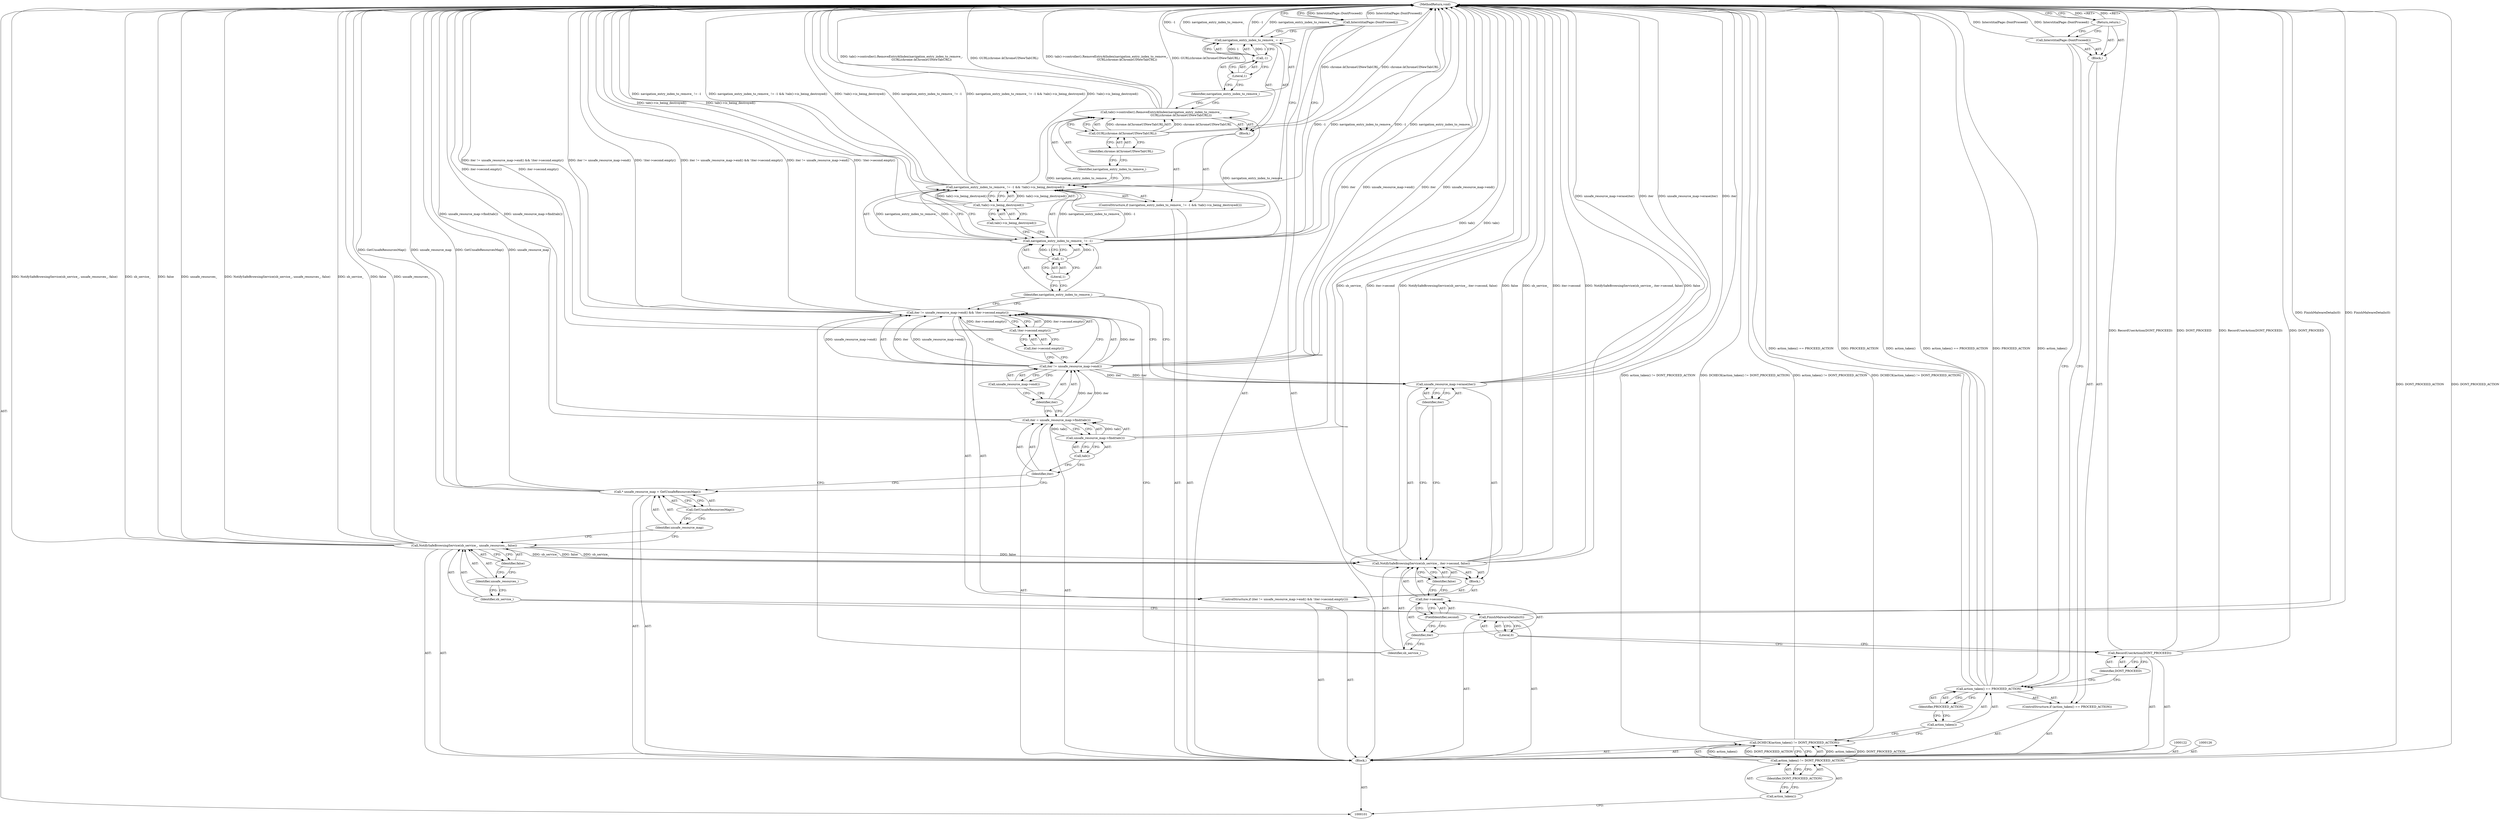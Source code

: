 digraph "1_Chrome_6a13a6c2fbae0b3269743e6a141fdfe0d9ec9793_0" {
"1000165" [label="(MethodReturn,void)"];
"1000102" [label="(Block,)"];
"1000118" [label="(Call,NotifySafeBrowsingService(sb_service_, unsafe_resources_, false))"];
"1000119" [label="(Identifier,sb_service_)"];
"1000120" [label="(Identifier,unsafe_resources_)"];
"1000121" [label="(Identifier,false)"];
"1000123" [label="(Call,* unsafe_resource_map = GetUnsafeResourcesMap())"];
"1000124" [label="(Identifier,unsafe_resource_map)"];
"1000125" [label="(Call,GetUnsafeResourcesMap())"];
"1000127" [label="(Call,iter = unsafe_resource_map->find(tab()))"];
"1000128" [label="(Identifier,iter)"];
"1000129" [label="(Call,unsafe_resource_map->find(tab()))"];
"1000130" [label="(Call,tab())"];
"1000135" [label="(Call,unsafe_resource_map->end())"];
"1000131" [label="(ControlStructure,if (iter != unsafe_resource_map->end() && !iter->second.empty()))"];
"1000136" [label="(Call,!iter->second.empty())"];
"1000137" [label="(Call,iter->second.empty())"];
"1000132" [label="(Call,iter != unsafe_resource_map->end() && !iter->second.empty())"];
"1000133" [label="(Call,iter != unsafe_resource_map->end())"];
"1000134" [label="(Identifier,iter)"];
"1000138" [label="(Block,)"];
"1000140" [label="(Identifier,sb_service_)"];
"1000139" [label="(Call,NotifySafeBrowsingService(sb_service_, iter->second, false))"];
"1000141" [label="(Call,iter->second)"];
"1000142" [label="(Identifier,iter)"];
"1000143" [label="(FieldIdentifier,second)"];
"1000144" [label="(Identifier,false)"];
"1000146" [label="(Identifier,iter)"];
"1000145" [label="(Call,unsafe_resource_map->erase(iter))"];
"1000103" [label="(Call,DCHECK(action_taken() != DONT_PROCEED_ACTION))"];
"1000106" [label="(Identifier,DONT_PROCEED_ACTION)"];
"1000104" [label="(Call,action_taken() != DONT_PROCEED_ACTION)"];
"1000105" [label="(Call,action_taken())"];
"1000147" [label="(ControlStructure,if (navigation_entry_index_to_remove_ != -1 && !tab()->is_being_destroyed()))"];
"1000151" [label="(Call,-1)"];
"1000152" [label="(Literal,1)"];
"1000153" [label="(Call,!tab()->is_being_destroyed())"];
"1000154" [label="(Call,tab()->is_being_destroyed())"];
"1000148" [label="(Call,navigation_entry_index_to_remove_ != -1 && !tab()->is_being_destroyed())"];
"1000149" [label="(Call,navigation_entry_index_to_remove_ != -1)"];
"1000150" [label="(Identifier,navigation_entry_index_to_remove_)"];
"1000155" [label="(Block,)"];
"1000156" [label="(Call,tab()->controller().RemoveEntryAtIndex(navigation_entry_index_to_remove_,\n                                           GURL(chrome::kChromeUINewTabURL)))"];
"1000157" [label="(Identifier,navigation_entry_index_to_remove_)"];
"1000158" [label="(Call,GURL(chrome::kChromeUINewTabURL))"];
"1000159" [label="(Identifier,chrome::kChromeUINewTabURL)"];
"1000162" [label="(Call,-1)"];
"1000163" [label="(Literal,1)"];
"1000160" [label="(Call,navigation_entry_index_to_remove_ = -1)"];
"1000161" [label="(Identifier,navigation_entry_index_to_remove_)"];
"1000164" [label="(Call,InterstitialPage::DontProceed())"];
"1000107" [label="(ControlStructure,if (action_taken() == PROCEED_ACTION))"];
"1000110" [label="(Identifier,PROCEED_ACTION)"];
"1000111" [label="(Block,)"];
"1000108" [label="(Call,action_taken() == PROCEED_ACTION)"];
"1000109" [label="(Call,action_taken())"];
"1000112" [label="(Call,InterstitialPage::DontProceed())"];
"1000113" [label="(Return,return;)"];
"1000115" [label="(Identifier,DONT_PROCEED)"];
"1000114" [label="(Call,RecordUserAction(DONT_PROCEED))"];
"1000116" [label="(Call,FinishMalwareDetails(0))"];
"1000117" [label="(Literal,0)"];
"1000165" -> "1000101"  [label="AST: "];
"1000165" -> "1000113"  [label="CFG: "];
"1000165" -> "1000164"  [label="CFG: "];
"1000158" -> "1000165"  [label="DDG: chrome::kChromeUINewTabURL"];
"1000123" -> "1000165"  [label="DDG: GetUnsafeResourcesMap()"];
"1000123" -> "1000165"  [label="DDG: unsafe_resource_map"];
"1000108" -> "1000165"  [label="DDG: action_taken() == PROCEED_ACTION"];
"1000108" -> "1000165"  [label="DDG: PROCEED_ACTION"];
"1000108" -> "1000165"  [label="DDG: action_taken()"];
"1000149" -> "1000165"  [label="DDG: -1"];
"1000149" -> "1000165"  [label="DDG: navigation_entry_index_to_remove_"];
"1000103" -> "1000165"  [label="DDG: action_taken() != DONT_PROCEED_ACTION"];
"1000103" -> "1000165"  [label="DDG: DCHECK(action_taken() != DONT_PROCEED_ACTION)"];
"1000139" -> "1000165"  [label="DDG: sb_service_"];
"1000139" -> "1000165"  [label="DDG: iter->second"];
"1000139" -> "1000165"  [label="DDG: NotifySafeBrowsingService(sb_service_, iter->second, false)"];
"1000139" -> "1000165"  [label="DDG: false"];
"1000118" -> "1000165"  [label="DDG: NotifySafeBrowsingService(sb_service_, unsafe_resources_, false)"];
"1000118" -> "1000165"  [label="DDG: sb_service_"];
"1000118" -> "1000165"  [label="DDG: false"];
"1000118" -> "1000165"  [label="DDG: unsafe_resources_"];
"1000153" -> "1000165"  [label="DDG: tab()->is_being_destroyed()"];
"1000156" -> "1000165"  [label="DDG: tab()->controller().RemoveEntryAtIndex(navigation_entry_index_to_remove_,\n                                           GURL(chrome::kChromeUINewTabURL))"];
"1000156" -> "1000165"  [label="DDG: GURL(chrome::kChromeUINewTabURL)"];
"1000129" -> "1000165"  [label="DDG: tab()"];
"1000164" -> "1000165"  [label="DDG: InterstitialPage::DontProceed()"];
"1000114" -> "1000165"  [label="DDG: RecordUserAction(DONT_PROCEED)"];
"1000114" -> "1000165"  [label="DDG: DONT_PROCEED"];
"1000132" -> "1000165"  [label="DDG: iter != unsafe_resource_map->end() && !iter->second.empty()"];
"1000132" -> "1000165"  [label="DDG: iter != unsafe_resource_map->end()"];
"1000132" -> "1000165"  [label="DDG: !iter->second.empty()"];
"1000127" -> "1000165"  [label="DDG: unsafe_resource_map->find(tab())"];
"1000133" -> "1000165"  [label="DDG: iter"];
"1000133" -> "1000165"  [label="DDG: unsafe_resource_map->end()"];
"1000148" -> "1000165"  [label="DDG: navigation_entry_index_to_remove_ != -1"];
"1000148" -> "1000165"  [label="DDG: navigation_entry_index_to_remove_ != -1 && !tab()->is_being_destroyed()"];
"1000148" -> "1000165"  [label="DDG: !tab()->is_being_destroyed()"];
"1000112" -> "1000165"  [label="DDG: InterstitialPage::DontProceed()"];
"1000145" -> "1000165"  [label="DDG: unsafe_resource_map->erase(iter)"];
"1000145" -> "1000165"  [label="DDG: iter"];
"1000160" -> "1000165"  [label="DDG: -1"];
"1000160" -> "1000165"  [label="DDG: navigation_entry_index_to_remove_"];
"1000116" -> "1000165"  [label="DDG: FinishMalwareDetails(0)"];
"1000136" -> "1000165"  [label="DDG: iter->second.empty()"];
"1000104" -> "1000165"  [label="DDG: DONT_PROCEED_ACTION"];
"1000113" -> "1000165"  [label="DDG: <RET>"];
"1000102" -> "1000101"  [label="AST: "];
"1000103" -> "1000102"  [label="AST: "];
"1000107" -> "1000102"  [label="AST: "];
"1000114" -> "1000102"  [label="AST: "];
"1000116" -> "1000102"  [label="AST: "];
"1000118" -> "1000102"  [label="AST: "];
"1000122" -> "1000102"  [label="AST: "];
"1000123" -> "1000102"  [label="AST: "];
"1000126" -> "1000102"  [label="AST: "];
"1000127" -> "1000102"  [label="AST: "];
"1000131" -> "1000102"  [label="AST: "];
"1000147" -> "1000102"  [label="AST: "];
"1000164" -> "1000102"  [label="AST: "];
"1000118" -> "1000102"  [label="AST: "];
"1000118" -> "1000121"  [label="CFG: "];
"1000119" -> "1000118"  [label="AST: "];
"1000120" -> "1000118"  [label="AST: "];
"1000121" -> "1000118"  [label="AST: "];
"1000124" -> "1000118"  [label="CFG: "];
"1000118" -> "1000165"  [label="DDG: NotifySafeBrowsingService(sb_service_, unsafe_resources_, false)"];
"1000118" -> "1000165"  [label="DDG: sb_service_"];
"1000118" -> "1000165"  [label="DDG: false"];
"1000118" -> "1000165"  [label="DDG: unsafe_resources_"];
"1000118" -> "1000139"  [label="DDG: sb_service_"];
"1000118" -> "1000139"  [label="DDG: false"];
"1000119" -> "1000118"  [label="AST: "];
"1000119" -> "1000116"  [label="CFG: "];
"1000120" -> "1000119"  [label="CFG: "];
"1000120" -> "1000118"  [label="AST: "];
"1000120" -> "1000119"  [label="CFG: "];
"1000121" -> "1000120"  [label="CFG: "];
"1000121" -> "1000118"  [label="AST: "];
"1000121" -> "1000120"  [label="CFG: "];
"1000118" -> "1000121"  [label="CFG: "];
"1000123" -> "1000102"  [label="AST: "];
"1000123" -> "1000125"  [label="CFG: "];
"1000124" -> "1000123"  [label="AST: "];
"1000125" -> "1000123"  [label="AST: "];
"1000128" -> "1000123"  [label="CFG: "];
"1000123" -> "1000165"  [label="DDG: GetUnsafeResourcesMap()"];
"1000123" -> "1000165"  [label="DDG: unsafe_resource_map"];
"1000124" -> "1000123"  [label="AST: "];
"1000124" -> "1000118"  [label="CFG: "];
"1000125" -> "1000124"  [label="CFG: "];
"1000125" -> "1000123"  [label="AST: "];
"1000125" -> "1000124"  [label="CFG: "];
"1000123" -> "1000125"  [label="CFG: "];
"1000127" -> "1000102"  [label="AST: "];
"1000127" -> "1000129"  [label="CFG: "];
"1000128" -> "1000127"  [label="AST: "];
"1000129" -> "1000127"  [label="AST: "];
"1000134" -> "1000127"  [label="CFG: "];
"1000127" -> "1000165"  [label="DDG: unsafe_resource_map->find(tab())"];
"1000129" -> "1000127"  [label="DDG: tab()"];
"1000127" -> "1000133"  [label="DDG: iter"];
"1000128" -> "1000127"  [label="AST: "];
"1000128" -> "1000123"  [label="CFG: "];
"1000130" -> "1000128"  [label="CFG: "];
"1000129" -> "1000127"  [label="AST: "];
"1000129" -> "1000130"  [label="CFG: "];
"1000130" -> "1000129"  [label="AST: "];
"1000127" -> "1000129"  [label="CFG: "];
"1000129" -> "1000165"  [label="DDG: tab()"];
"1000129" -> "1000127"  [label="DDG: tab()"];
"1000130" -> "1000129"  [label="AST: "];
"1000130" -> "1000128"  [label="CFG: "];
"1000129" -> "1000130"  [label="CFG: "];
"1000135" -> "1000133"  [label="AST: "];
"1000135" -> "1000134"  [label="CFG: "];
"1000133" -> "1000135"  [label="CFG: "];
"1000131" -> "1000102"  [label="AST: "];
"1000132" -> "1000131"  [label="AST: "];
"1000138" -> "1000131"  [label="AST: "];
"1000136" -> "1000132"  [label="AST: "];
"1000136" -> "1000137"  [label="CFG: "];
"1000137" -> "1000136"  [label="AST: "];
"1000132" -> "1000136"  [label="CFG: "];
"1000136" -> "1000165"  [label="DDG: iter->second.empty()"];
"1000136" -> "1000132"  [label="DDG: iter->second.empty()"];
"1000137" -> "1000136"  [label="AST: "];
"1000137" -> "1000133"  [label="CFG: "];
"1000136" -> "1000137"  [label="CFG: "];
"1000132" -> "1000131"  [label="AST: "];
"1000132" -> "1000133"  [label="CFG: "];
"1000132" -> "1000136"  [label="CFG: "];
"1000133" -> "1000132"  [label="AST: "];
"1000136" -> "1000132"  [label="AST: "];
"1000140" -> "1000132"  [label="CFG: "];
"1000150" -> "1000132"  [label="CFG: "];
"1000132" -> "1000165"  [label="DDG: iter != unsafe_resource_map->end() && !iter->second.empty()"];
"1000132" -> "1000165"  [label="DDG: iter != unsafe_resource_map->end()"];
"1000132" -> "1000165"  [label="DDG: !iter->second.empty()"];
"1000133" -> "1000132"  [label="DDG: iter"];
"1000133" -> "1000132"  [label="DDG: unsafe_resource_map->end()"];
"1000136" -> "1000132"  [label="DDG: iter->second.empty()"];
"1000133" -> "1000132"  [label="AST: "];
"1000133" -> "1000135"  [label="CFG: "];
"1000134" -> "1000133"  [label="AST: "];
"1000135" -> "1000133"  [label="AST: "];
"1000137" -> "1000133"  [label="CFG: "];
"1000132" -> "1000133"  [label="CFG: "];
"1000133" -> "1000165"  [label="DDG: iter"];
"1000133" -> "1000165"  [label="DDG: unsafe_resource_map->end()"];
"1000133" -> "1000132"  [label="DDG: iter"];
"1000133" -> "1000132"  [label="DDG: unsafe_resource_map->end()"];
"1000127" -> "1000133"  [label="DDG: iter"];
"1000133" -> "1000145"  [label="DDG: iter"];
"1000134" -> "1000133"  [label="AST: "];
"1000134" -> "1000127"  [label="CFG: "];
"1000135" -> "1000134"  [label="CFG: "];
"1000138" -> "1000131"  [label="AST: "];
"1000139" -> "1000138"  [label="AST: "];
"1000145" -> "1000138"  [label="AST: "];
"1000140" -> "1000139"  [label="AST: "];
"1000140" -> "1000132"  [label="CFG: "];
"1000142" -> "1000140"  [label="CFG: "];
"1000139" -> "1000138"  [label="AST: "];
"1000139" -> "1000144"  [label="CFG: "];
"1000140" -> "1000139"  [label="AST: "];
"1000141" -> "1000139"  [label="AST: "];
"1000144" -> "1000139"  [label="AST: "];
"1000146" -> "1000139"  [label="CFG: "];
"1000139" -> "1000165"  [label="DDG: sb_service_"];
"1000139" -> "1000165"  [label="DDG: iter->second"];
"1000139" -> "1000165"  [label="DDG: NotifySafeBrowsingService(sb_service_, iter->second, false)"];
"1000139" -> "1000165"  [label="DDG: false"];
"1000118" -> "1000139"  [label="DDG: sb_service_"];
"1000118" -> "1000139"  [label="DDG: false"];
"1000141" -> "1000139"  [label="AST: "];
"1000141" -> "1000143"  [label="CFG: "];
"1000142" -> "1000141"  [label="AST: "];
"1000143" -> "1000141"  [label="AST: "];
"1000144" -> "1000141"  [label="CFG: "];
"1000142" -> "1000141"  [label="AST: "];
"1000142" -> "1000140"  [label="CFG: "];
"1000143" -> "1000142"  [label="CFG: "];
"1000143" -> "1000141"  [label="AST: "];
"1000143" -> "1000142"  [label="CFG: "];
"1000141" -> "1000143"  [label="CFG: "];
"1000144" -> "1000139"  [label="AST: "];
"1000144" -> "1000141"  [label="CFG: "];
"1000139" -> "1000144"  [label="CFG: "];
"1000146" -> "1000145"  [label="AST: "];
"1000146" -> "1000139"  [label="CFG: "];
"1000145" -> "1000146"  [label="CFG: "];
"1000145" -> "1000138"  [label="AST: "];
"1000145" -> "1000146"  [label="CFG: "];
"1000146" -> "1000145"  [label="AST: "];
"1000150" -> "1000145"  [label="CFG: "];
"1000145" -> "1000165"  [label="DDG: unsafe_resource_map->erase(iter)"];
"1000145" -> "1000165"  [label="DDG: iter"];
"1000133" -> "1000145"  [label="DDG: iter"];
"1000103" -> "1000102"  [label="AST: "];
"1000103" -> "1000104"  [label="CFG: "];
"1000104" -> "1000103"  [label="AST: "];
"1000109" -> "1000103"  [label="CFG: "];
"1000103" -> "1000165"  [label="DDG: action_taken() != DONT_PROCEED_ACTION"];
"1000103" -> "1000165"  [label="DDG: DCHECK(action_taken() != DONT_PROCEED_ACTION)"];
"1000104" -> "1000103"  [label="DDG: action_taken()"];
"1000104" -> "1000103"  [label="DDG: DONT_PROCEED_ACTION"];
"1000106" -> "1000104"  [label="AST: "];
"1000106" -> "1000105"  [label="CFG: "];
"1000104" -> "1000106"  [label="CFG: "];
"1000104" -> "1000103"  [label="AST: "];
"1000104" -> "1000106"  [label="CFG: "];
"1000105" -> "1000104"  [label="AST: "];
"1000106" -> "1000104"  [label="AST: "];
"1000103" -> "1000104"  [label="CFG: "];
"1000104" -> "1000165"  [label="DDG: DONT_PROCEED_ACTION"];
"1000104" -> "1000103"  [label="DDG: action_taken()"];
"1000104" -> "1000103"  [label="DDG: DONT_PROCEED_ACTION"];
"1000105" -> "1000104"  [label="AST: "];
"1000105" -> "1000101"  [label="CFG: "];
"1000106" -> "1000105"  [label="CFG: "];
"1000147" -> "1000102"  [label="AST: "];
"1000148" -> "1000147"  [label="AST: "];
"1000155" -> "1000147"  [label="AST: "];
"1000151" -> "1000149"  [label="AST: "];
"1000151" -> "1000152"  [label="CFG: "];
"1000152" -> "1000151"  [label="AST: "];
"1000149" -> "1000151"  [label="CFG: "];
"1000151" -> "1000149"  [label="DDG: 1"];
"1000152" -> "1000151"  [label="AST: "];
"1000152" -> "1000150"  [label="CFG: "];
"1000151" -> "1000152"  [label="CFG: "];
"1000153" -> "1000148"  [label="AST: "];
"1000153" -> "1000154"  [label="CFG: "];
"1000154" -> "1000153"  [label="AST: "];
"1000148" -> "1000153"  [label="CFG: "];
"1000153" -> "1000165"  [label="DDG: tab()->is_being_destroyed()"];
"1000153" -> "1000148"  [label="DDG: tab()->is_being_destroyed()"];
"1000154" -> "1000153"  [label="AST: "];
"1000154" -> "1000149"  [label="CFG: "];
"1000153" -> "1000154"  [label="CFG: "];
"1000148" -> "1000147"  [label="AST: "];
"1000148" -> "1000149"  [label="CFG: "];
"1000148" -> "1000153"  [label="CFG: "];
"1000149" -> "1000148"  [label="AST: "];
"1000153" -> "1000148"  [label="AST: "];
"1000157" -> "1000148"  [label="CFG: "];
"1000164" -> "1000148"  [label="CFG: "];
"1000148" -> "1000165"  [label="DDG: navigation_entry_index_to_remove_ != -1"];
"1000148" -> "1000165"  [label="DDG: navigation_entry_index_to_remove_ != -1 && !tab()->is_being_destroyed()"];
"1000148" -> "1000165"  [label="DDG: !tab()->is_being_destroyed()"];
"1000149" -> "1000148"  [label="DDG: navigation_entry_index_to_remove_"];
"1000149" -> "1000148"  [label="DDG: -1"];
"1000153" -> "1000148"  [label="DDG: tab()->is_being_destroyed()"];
"1000149" -> "1000148"  [label="AST: "];
"1000149" -> "1000151"  [label="CFG: "];
"1000150" -> "1000149"  [label="AST: "];
"1000151" -> "1000149"  [label="AST: "];
"1000154" -> "1000149"  [label="CFG: "];
"1000148" -> "1000149"  [label="CFG: "];
"1000149" -> "1000165"  [label="DDG: -1"];
"1000149" -> "1000165"  [label="DDG: navigation_entry_index_to_remove_"];
"1000149" -> "1000148"  [label="DDG: navigation_entry_index_to_remove_"];
"1000149" -> "1000148"  [label="DDG: -1"];
"1000151" -> "1000149"  [label="DDG: 1"];
"1000149" -> "1000156"  [label="DDG: navigation_entry_index_to_remove_"];
"1000150" -> "1000149"  [label="AST: "];
"1000150" -> "1000145"  [label="CFG: "];
"1000150" -> "1000132"  [label="CFG: "];
"1000152" -> "1000150"  [label="CFG: "];
"1000155" -> "1000147"  [label="AST: "];
"1000156" -> "1000155"  [label="AST: "];
"1000160" -> "1000155"  [label="AST: "];
"1000156" -> "1000155"  [label="AST: "];
"1000156" -> "1000158"  [label="CFG: "];
"1000157" -> "1000156"  [label="AST: "];
"1000158" -> "1000156"  [label="AST: "];
"1000161" -> "1000156"  [label="CFG: "];
"1000156" -> "1000165"  [label="DDG: tab()->controller().RemoveEntryAtIndex(navigation_entry_index_to_remove_,\n                                           GURL(chrome::kChromeUINewTabURL))"];
"1000156" -> "1000165"  [label="DDG: GURL(chrome::kChromeUINewTabURL)"];
"1000149" -> "1000156"  [label="DDG: navigation_entry_index_to_remove_"];
"1000158" -> "1000156"  [label="DDG: chrome::kChromeUINewTabURL"];
"1000157" -> "1000156"  [label="AST: "];
"1000157" -> "1000148"  [label="CFG: "];
"1000159" -> "1000157"  [label="CFG: "];
"1000158" -> "1000156"  [label="AST: "];
"1000158" -> "1000159"  [label="CFG: "];
"1000159" -> "1000158"  [label="AST: "];
"1000156" -> "1000158"  [label="CFG: "];
"1000158" -> "1000165"  [label="DDG: chrome::kChromeUINewTabURL"];
"1000158" -> "1000156"  [label="DDG: chrome::kChromeUINewTabURL"];
"1000159" -> "1000158"  [label="AST: "];
"1000159" -> "1000157"  [label="CFG: "];
"1000158" -> "1000159"  [label="CFG: "];
"1000162" -> "1000160"  [label="AST: "];
"1000162" -> "1000163"  [label="CFG: "];
"1000163" -> "1000162"  [label="AST: "];
"1000160" -> "1000162"  [label="CFG: "];
"1000162" -> "1000160"  [label="DDG: 1"];
"1000163" -> "1000162"  [label="AST: "];
"1000163" -> "1000161"  [label="CFG: "];
"1000162" -> "1000163"  [label="CFG: "];
"1000160" -> "1000155"  [label="AST: "];
"1000160" -> "1000162"  [label="CFG: "];
"1000161" -> "1000160"  [label="AST: "];
"1000162" -> "1000160"  [label="AST: "];
"1000164" -> "1000160"  [label="CFG: "];
"1000160" -> "1000165"  [label="DDG: -1"];
"1000160" -> "1000165"  [label="DDG: navigation_entry_index_to_remove_"];
"1000162" -> "1000160"  [label="DDG: 1"];
"1000161" -> "1000160"  [label="AST: "];
"1000161" -> "1000156"  [label="CFG: "];
"1000163" -> "1000161"  [label="CFG: "];
"1000164" -> "1000102"  [label="AST: "];
"1000164" -> "1000160"  [label="CFG: "];
"1000164" -> "1000148"  [label="CFG: "];
"1000165" -> "1000164"  [label="CFG: "];
"1000164" -> "1000165"  [label="DDG: InterstitialPage::DontProceed()"];
"1000107" -> "1000102"  [label="AST: "];
"1000108" -> "1000107"  [label="AST: "];
"1000111" -> "1000107"  [label="AST: "];
"1000110" -> "1000108"  [label="AST: "];
"1000110" -> "1000109"  [label="CFG: "];
"1000108" -> "1000110"  [label="CFG: "];
"1000111" -> "1000107"  [label="AST: "];
"1000112" -> "1000111"  [label="AST: "];
"1000113" -> "1000111"  [label="AST: "];
"1000108" -> "1000107"  [label="AST: "];
"1000108" -> "1000110"  [label="CFG: "];
"1000109" -> "1000108"  [label="AST: "];
"1000110" -> "1000108"  [label="AST: "];
"1000112" -> "1000108"  [label="CFG: "];
"1000115" -> "1000108"  [label="CFG: "];
"1000108" -> "1000165"  [label="DDG: action_taken() == PROCEED_ACTION"];
"1000108" -> "1000165"  [label="DDG: PROCEED_ACTION"];
"1000108" -> "1000165"  [label="DDG: action_taken()"];
"1000109" -> "1000108"  [label="AST: "];
"1000109" -> "1000103"  [label="CFG: "];
"1000110" -> "1000109"  [label="CFG: "];
"1000112" -> "1000111"  [label="AST: "];
"1000112" -> "1000108"  [label="CFG: "];
"1000113" -> "1000112"  [label="CFG: "];
"1000112" -> "1000165"  [label="DDG: InterstitialPage::DontProceed()"];
"1000113" -> "1000111"  [label="AST: "];
"1000113" -> "1000112"  [label="CFG: "];
"1000165" -> "1000113"  [label="CFG: "];
"1000113" -> "1000165"  [label="DDG: <RET>"];
"1000115" -> "1000114"  [label="AST: "];
"1000115" -> "1000108"  [label="CFG: "];
"1000114" -> "1000115"  [label="CFG: "];
"1000114" -> "1000102"  [label="AST: "];
"1000114" -> "1000115"  [label="CFG: "];
"1000115" -> "1000114"  [label="AST: "];
"1000117" -> "1000114"  [label="CFG: "];
"1000114" -> "1000165"  [label="DDG: RecordUserAction(DONT_PROCEED)"];
"1000114" -> "1000165"  [label="DDG: DONT_PROCEED"];
"1000116" -> "1000102"  [label="AST: "];
"1000116" -> "1000117"  [label="CFG: "];
"1000117" -> "1000116"  [label="AST: "];
"1000119" -> "1000116"  [label="CFG: "];
"1000116" -> "1000165"  [label="DDG: FinishMalwareDetails(0)"];
"1000117" -> "1000116"  [label="AST: "];
"1000117" -> "1000114"  [label="CFG: "];
"1000116" -> "1000117"  [label="CFG: "];
}
